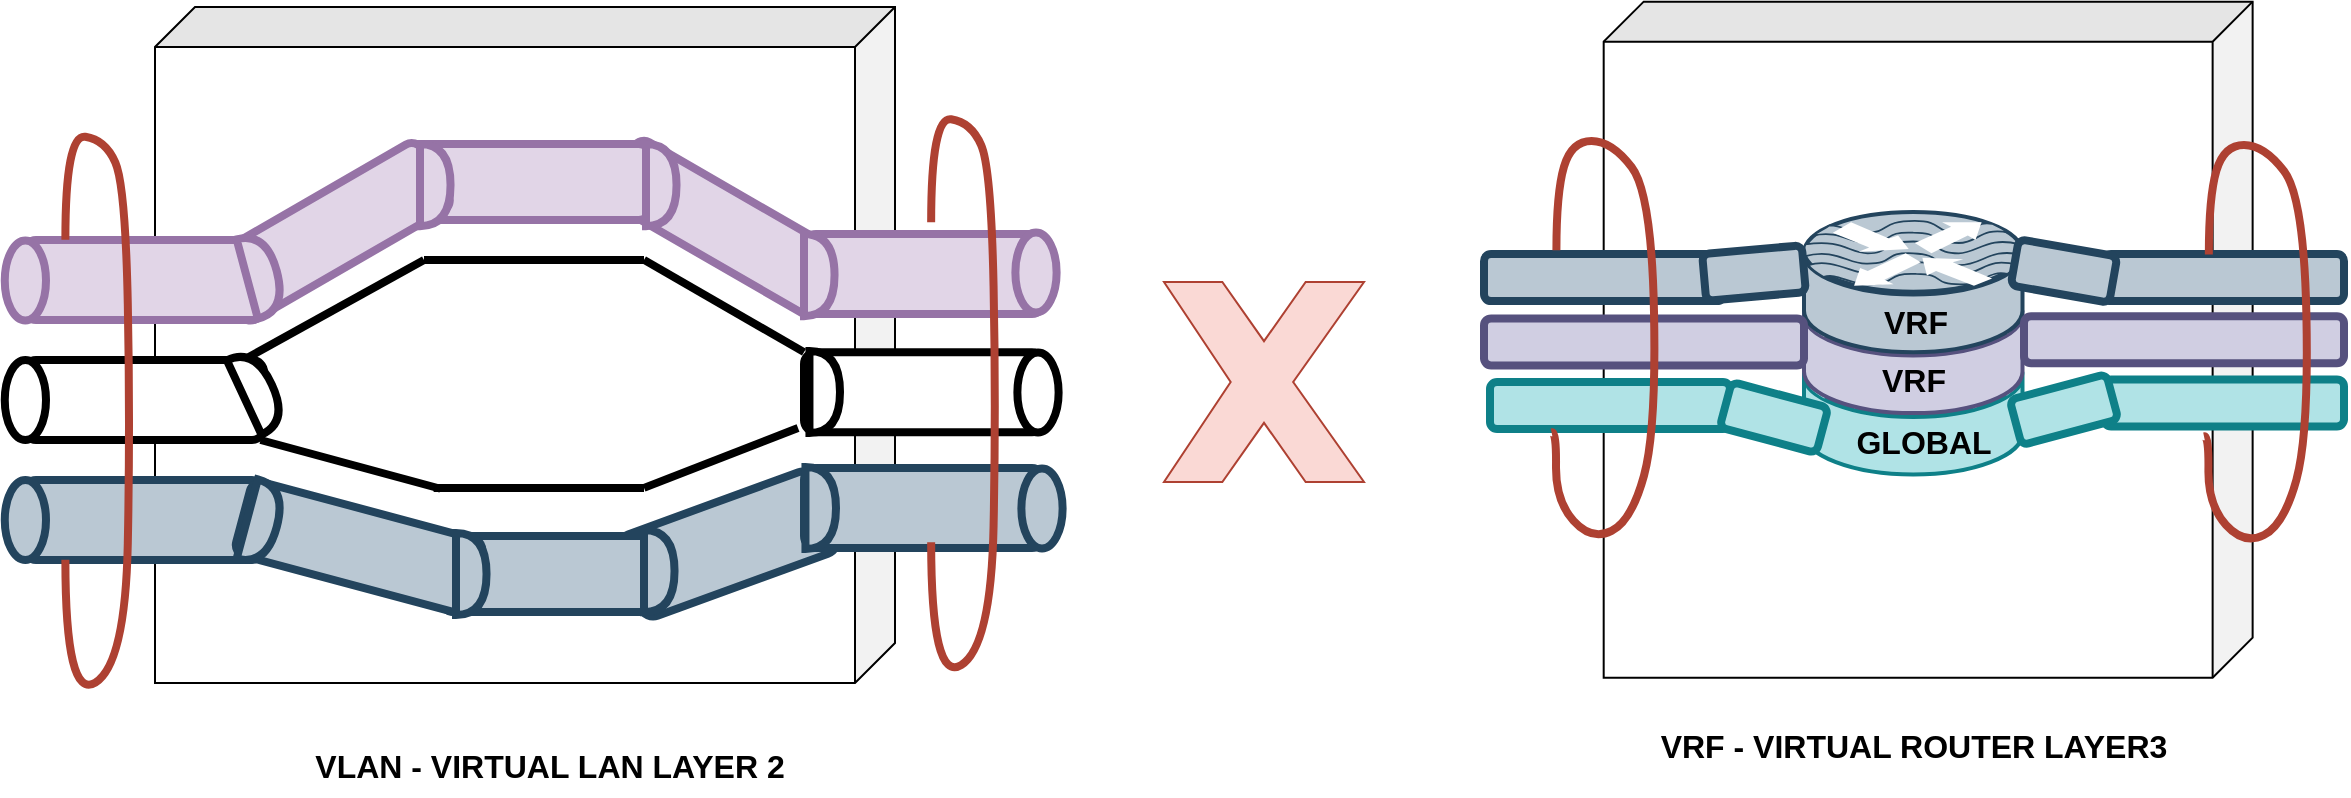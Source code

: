 <mxfile version="23.0.2" type="device">
  <diagram name="Página-1" id="JDBHpTDPGidjxnMtyUe5">
    <mxGraphModel dx="1623" dy="477" grid="1" gridSize="10" guides="1" tooltips="1" connect="1" arrows="1" fold="1" page="1" pageScale="1" pageWidth="827" pageHeight="1169" math="0" shadow="0">
      <root>
        <mxCell id="0" />
        <mxCell id="1" parent="0" />
        <mxCell id="FyeHFPUxg4siq88-KsC0-85" value="" style="shape=cube;whiteSpace=wrap;html=1;boundedLbl=1;backgroundOutline=1;darkOpacity=0.05;darkOpacity2=0.1;rotation=90;" vertex="1" parent="1">
          <mxGeometry x="733.08" y="107.58" width="338" height="324.47" as="geometry" />
        </mxCell>
        <mxCell id="FyeHFPUxg4siq88-KsC0-64" value="" style="shape=mxgraph.cisco.routers.netflow_router;html=1;pointerEvents=1;dashed=0;fillColor=#b0e3e6;strokeColor=#0e8088;strokeWidth=2;verticalLabelPosition=bottom;verticalAlign=top;align=center;outlineConnect=0;" vertex="1" parent="1">
          <mxGeometry x="840" y="267.23" width="110" height="70.06" as="geometry" />
        </mxCell>
        <mxCell id="FyeHFPUxg4siq88-KsC0-63" value="" style="shape=mxgraph.cisco.routers.netflow_router;html=1;pointerEvents=1;dashed=0;fillColor=#d0cee2;strokeColor=#56517e;strokeWidth=2;verticalLabelPosition=bottom;verticalAlign=top;align=center;outlineConnect=0;" vertex="1" parent="1">
          <mxGeometry x="840" y="236.5" width="110" height="70.06" as="geometry" />
        </mxCell>
        <mxCell id="FyeHFPUxg4siq88-KsC0-62" value="" style="shape=mxgraph.cisco.routers.netflow_router;html=1;pointerEvents=1;dashed=0;fillColor=#bac8d3;strokeColor=#23445d;strokeWidth=2;verticalLabelPosition=bottom;verticalAlign=top;align=center;outlineConnect=0;" vertex="1" parent="1">
          <mxGeometry x="840" y="206.01" width="110" height="70.06" as="geometry" />
        </mxCell>
        <mxCell id="FyeHFPUxg4siq88-KsC0-25" value="" style="shape=cube;whiteSpace=wrap;html=1;boundedLbl=1;backgroundOutline=1;darkOpacity=0.05;darkOpacity2=0.1;rotation=90;" vertex="1" parent="1">
          <mxGeometry x="31.5" y="87.5" width="338" height="370" as="geometry" />
        </mxCell>
        <mxCell id="FyeHFPUxg4siq88-KsC0-12" value="" style="rounded=1;whiteSpace=wrap;html=1;strokeWidth=4;rotation=30;fillColor=#e1d5e7;strokeColor=#9673a6;" vertex="1" parent="1">
          <mxGeometry x="241" y="196.07" width="120" height="35.8" as="geometry" />
        </mxCell>
        <mxCell id="FyeHFPUxg4siq88-KsC0-10" value="" style="rounded=1;whiteSpace=wrap;html=1;strokeWidth=4;rotation=0;fillColor=#e1d5e7;strokeColor=#9673a6;" vertex="1" parent="1">
          <mxGeometry x="143" y="172" width="120" height="38" as="geometry" />
        </mxCell>
        <mxCell id="FyeHFPUxg4siq88-KsC0-9" value="" style="rounded=1;whiteSpace=wrap;html=1;strokeWidth=4;rotation=-30;fillColor=#e1d5e7;strokeColor=#9673a6;" vertex="1" parent="1">
          <mxGeometry x="43.5" y="196.87" width="120" height="38" as="geometry" />
        </mxCell>
        <mxCell id="FyeHFPUxg4siq88-KsC0-48" value="" style="rounded=1;whiteSpace=wrap;html=1;strokeWidth=4;rotation=-20;fillColor=#bac8d3;strokeColor=#23445d;" vertex="1" parent="1">
          <mxGeometry x="250.17" y="350.38" width="103.67" height="43.31" as="geometry" />
        </mxCell>
        <mxCell id="FyeHFPUxg4siq88-KsC0-43" value="" style="rounded=1;whiteSpace=wrap;html=1;strokeWidth=4;rotation=0;fillColor=#bac8d3;strokeColor=#23445d;" vertex="1" parent="1">
          <mxGeometry x="159" y="368" width="111" height="38" as="geometry" />
        </mxCell>
        <mxCell id="FyeHFPUxg4siq88-KsC0-45" value="" style="rounded=1;whiteSpace=wrap;html=1;strokeWidth=4;fillColor=#bac8d3;strokeColor=#23445d;" vertex="1" parent="1">
          <mxGeometry x="340" y="334" width="120" height="40" as="geometry" />
        </mxCell>
        <mxCell id="FyeHFPUxg4siq88-KsC0-20" value="" style="shape=or;whiteSpace=wrap;html=1;rotation=0;strokeWidth=4;fillColor=#e1d5e7;strokeColor=#9673a6;" vertex="1" parent="1">
          <mxGeometry x="148.0" y="172" width="15.27" height="41.07" as="geometry" />
        </mxCell>
        <mxCell id="FyeHFPUxg4siq88-KsC0-24" value="" style="shape=or;whiteSpace=wrap;html=1;rotation=0;strokeWidth=4;fillColor=#e1d5e7;strokeColor=#9673a6;" vertex="1" parent="1">
          <mxGeometry x="261" y="172" width="15.27" height="41.07" as="geometry" />
        </mxCell>
        <mxCell id="FyeHFPUxg4siq88-KsC0-28" value="" style="rounded=1;whiteSpace=wrap;html=1;strokeWidth=4;" vertex="1" parent="1">
          <mxGeometry x="-50" y="280" width="120" height="40" as="geometry" />
        </mxCell>
        <mxCell id="FyeHFPUxg4siq88-KsC0-29" value="" style="ellipse;whiteSpace=wrap;html=1;rotation=-90;strokeWidth=4;" vertex="1" parent="1">
          <mxGeometry x="-69.31" y="289.69" width="40" height="20.62" as="geometry" />
        </mxCell>
        <mxCell id="FyeHFPUxg4siq88-KsC0-19" value="" style="shape=or;whiteSpace=wrap;html=1;rotation=-25;strokeWidth=4;" vertex="1" parent="1">
          <mxGeometry x="59.37" y="275" width="15.27" height="41.07" as="geometry" />
        </mxCell>
        <mxCell id="FyeHFPUxg4siq88-KsC0-31" value="" style="endArrow=none;html=1;rounded=0;strokeWidth=4;" edge="1" parent="1">
          <mxGeometry width="50" height="50" relative="1" as="geometry">
            <mxPoint x="61.5" y="279" as="sourcePoint" />
            <mxPoint x="150" y="230" as="targetPoint" />
          </mxGeometry>
        </mxCell>
        <mxCell id="FyeHFPUxg4siq88-KsC0-32" value="" style="endArrow=none;html=1;rounded=0;strokeWidth=4;" edge="1" parent="1">
          <mxGeometry width="50" height="50" relative="1" as="geometry">
            <mxPoint x="150" y="230" as="sourcePoint" />
            <mxPoint x="260" y="230" as="targetPoint" />
          </mxGeometry>
        </mxCell>
        <mxCell id="FyeHFPUxg4siq88-KsC0-33" value="" style="endArrow=none;html=1;rounded=0;strokeWidth=4;entryX=0;entryY=0;entryDx=0;entryDy=0;" edge="1" parent="1" target="FyeHFPUxg4siq88-KsC0-34">
          <mxGeometry width="50" height="50" relative="1" as="geometry">
            <mxPoint x="260" y="229.94" as="sourcePoint" />
            <mxPoint x="334.36" y="273.94" as="targetPoint" />
          </mxGeometry>
        </mxCell>
        <mxCell id="FyeHFPUxg4siq88-KsC0-34" value="" style="rounded=1;whiteSpace=wrap;html=1;strokeWidth=4;" vertex="1" parent="1">
          <mxGeometry x="340" y="276.07" width="120" height="40" as="geometry" />
        </mxCell>
        <mxCell id="FyeHFPUxg4siq88-KsC0-35" value="" style="ellipse;whiteSpace=wrap;html=1;rotation=-90;strokeWidth=4;" vertex="1" parent="1">
          <mxGeometry x="437" y="285.94" width="40" height="20.62" as="geometry" />
        </mxCell>
        <mxCell id="FyeHFPUxg4siq88-KsC0-37" value="" style="shape=or;whiteSpace=wrap;html=1;rotation=0;strokeWidth=4;fillColor=#bac8d3;strokeColor=#23445d;" vertex="1" parent="1">
          <mxGeometry x="340.73" y="333.47" width="15.27" height="41.07" as="geometry" />
        </mxCell>
        <mxCell id="FyeHFPUxg4siq88-KsC0-38" value="" style="rounded=1;whiteSpace=wrap;html=1;strokeWidth=4;fillColor=#bac8d3;strokeColor=#23445d;" vertex="1" parent="1">
          <mxGeometry x="-50" y="340" width="120" height="40" as="geometry" />
        </mxCell>
        <mxCell id="FyeHFPUxg4siq88-KsC0-39" value="" style="ellipse;whiteSpace=wrap;html=1;rotation=-90;strokeWidth=4;fillColor=#bac8d3;strokeColor=#23445d;" vertex="1" parent="1">
          <mxGeometry x="-69.31" y="349.69" width="40" height="20.62" as="geometry" />
        </mxCell>
        <mxCell id="FyeHFPUxg4siq88-KsC0-40" value="" style="rounded=1;whiteSpace=wrap;html=1;strokeWidth=4;rotation=15;fillColor=#bac8d3;strokeColor=#23445d;" vertex="1" parent="1">
          <mxGeometry x="57.5" y="354.69" width="120" height="38" as="geometry" />
        </mxCell>
        <mxCell id="FyeHFPUxg4siq88-KsC0-41" value="" style="shape=or;whiteSpace=wrap;html=1;rotation=15;strokeWidth=4;fillColor=#bac8d3;strokeColor=#23445d;" vertex="1" parent="1">
          <mxGeometry x="61.37" y="340.93" width="15.27" height="41.07" as="geometry" />
        </mxCell>
        <mxCell id="FyeHFPUxg4siq88-KsC0-42" value="" style="endArrow=none;html=1;rounded=0;strokeWidth=4;" edge="1" parent="1">
          <mxGeometry width="50" height="50" relative="1" as="geometry">
            <mxPoint x="68.27" y="320" as="sourcePoint" />
            <mxPoint x="158.27" y="344.37" as="targetPoint" />
          </mxGeometry>
        </mxCell>
        <mxCell id="FyeHFPUxg4siq88-KsC0-44" value="" style="shape=or;whiteSpace=wrap;html=1;rotation=0;strokeWidth=4;fillColor=#bac8d3;strokeColor=#23445d;" vertex="1" parent="1">
          <mxGeometry x="166.0" y="366.47" width="15.27" height="41.07" as="geometry" />
        </mxCell>
        <mxCell id="FyeHFPUxg4siq88-KsC0-46" value="" style="ellipse;whiteSpace=wrap;html=1;rotation=-90;strokeWidth=4;fillColor=#bac8d3;strokeColor=#23445d;" vertex="1" parent="1">
          <mxGeometry x="439" y="343.94" width="40" height="20.62" as="geometry" />
        </mxCell>
        <mxCell id="FyeHFPUxg4siq88-KsC0-47" value="" style="shape=or;whiteSpace=wrap;html=1;rotation=0;strokeWidth=4;" vertex="1" parent="1">
          <mxGeometry x="342.73" y="275.47" width="15.27" height="41.07" as="geometry" />
        </mxCell>
        <mxCell id="FyeHFPUxg4siq88-KsC0-51" value="" style="shape=or;whiteSpace=wrap;html=1;rotation=0;strokeWidth=4;fillColor=#bac8d3;strokeColor=#23445d;" vertex="1" parent="1">
          <mxGeometry x="260" y="365" width="15.27" height="41.07" as="geometry" />
        </mxCell>
        <mxCell id="FyeHFPUxg4siq88-KsC0-52" value="" style="endArrow=none;html=1;rounded=0;strokeWidth=4;" edge="1" parent="1">
          <mxGeometry width="50" height="50" relative="1" as="geometry">
            <mxPoint x="154.81" y="343.94" as="sourcePoint" />
            <mxPoint x="260" y="344" as="targetPoint" />
          </mxGeometry>
        </mxCell>
        <mxCell id="FyeHFPUxg4siq88-KsC0-53" value="" style="endArrow=none;html=1;rounded=0;strokeWidth=4;entryX=-0.375;entryY=0.938;entryDx=0;entryDy=0;entryPerimeter=0;" edge="1" parent="1" target="FyeHFPUxg4siq88-KsC0-47">
          <mxGeometry width="50" height="50" relative="1" as="geometry">
            <mxPoint x="260" y="343.94" as="sourcePoint" />
            <mxPoint x="340" y="310.07" as="targetPoint" />
          </mxGeometry>
        </mxCell>
        <mxCell id="FyeHFPUxg4siq88-KsC0-6" value="" style="rounded=1;whiteSpace=wrap;html=1;strokeWidth=4;fillColor=#e1d5e7;strokeColor=#9673a6;" vertex="1" parent="1">
          <mxGeometry x="-50" y="220" width="120" height="40" as="geometry" />
        </mxCell>
        <mxCell id="FyeHFPUxg4siq88-KsC0-16" value="" style="rounded=1;whiteSpace=wrap;html=1;strokeWidth=4;fillColor=#e1d5e7;strokeColor=#9673a6;" vertex="1" parent="1">
          <mxGeometry x="340" y="217" width="120" height="40" as="geometry" />
        </mxCell>
        <mxCell id="FyeHFPUxg4siq88-KsC0-17" value="" style="ellipse;whiteSpace=wrap;html=1;rotation=-90;strokeWidth=4;fillColor=#e1d5e7;strokeColor=#9673a6;" vertex="1" parent="1">
          <mxGeometry x="-69.31" y="229.94" width="40" height="20.62" as="geometry" />
        </mxCell>
        <mxCell id="FyeHFPUxg4siq88-KsC0-30" value="" style="shape=or;whiteSpace=wrap;html=1;rotation=-15;strokeWidth=4;fillColor=#e1d5e7;strokeColor=#9673a6;" vertex="1" parent="1">
          <mxGeometry x="61.37" y="217" width="15.27" height="41.07" as="geometry" />
        </mxCell>
        <mxCell id="FyeHFPUxg4siq88-KsC0-36" value="" style="shape=or;whiteSpace=wrap;html=1;rotation=0;strokeWidth=4;fillColor=#e1d5e7;strokeColor=#9673a6;" vertex="1" parent="1">
          <mxGeometry x="340" y="217" width="15.27" height="41.07" as="geometry" />
        </mxCell>
        <mxCell id="FyeHFPUxg4siq88-KsC0-18" value="" style="ellipse;whiteSpace=wrap;html=1;rotation=-90;strokeWidth=4;fillColor=#e1d5e7;strokeColor=#9673a6;" vertex="1" parent="1">
          <mxGeometry x="436" y="225.94" width="40" height="20.62" as="geometry" />
        </mxCell>
        <mxCell id="FyeHFPUxg4siq88-KsC0-58" value="VRF - VIRTUAL ROUTER LAYER3" style="text;html=1;strokeColor=none;fillColor=none;align=center;verticalAlign=middle;whiteSpace=wrap;rounded=0;fontSize=16;fontStyle=1" vertex="1" parent="1">
          <mxGeometry x="765" y="457.5" width="260" height="30" as="geometry" />
        </mxCell>
        <mxCell id="FyeHFPUxg4siq88-KsC0-65" value="VRF" style="text;html=1;strokeColor=none;fillColor=none;align=center;verticalAlign=middle;whiteSpace=wrap;rounded=0;fontSize=16;fontStyle=1" vertex="1" parent="1">
          <mxGeometry x="811" y="246.23" width="170" height="30" as="geometry" />
        </mxCell>
        <mxCell id="FyeHFPUxg4siq88-KsC0-66" value="VRF" style="text;html=1;strokeColor=none;fillColor=none;align=center;verticalAlign=middle;whiteSpace=wrap;rounded=0;fontSize=16;fontStyle=1" vertex="1" parent="1">
          <mxGeometry x="810" y="275" width="170" height="30" as="geometry" />
        </mxCell>
        <mxCell id="FyeHFPUxg4siq88-KsC0-67" value="GLOBAL" style="text;html=1;strokeColor=none;fillColor=none;align=center;verticalAlign=middle;whiteSpace=wrap;rounded=0;fontSize=16;fontStyle=1" vertex="1" parent="1">
          <mxGeometry x="815" y="306.23" width="170" height="30" as="geometry" />
        </mxCell>
        <mxCell id="FyeHFPUxg4siq88-KsC0-68" value="" style="rounded=1;whiteSpace=wrap;html=1;strokeWidth=4;fillColor=#bac8d3;strokeColor=#23445d;" vertex="1" parent="1">
          <mxGeometry x="680" y="227.06" width="120" height="23.5" as="geometry" />
        </mxCell>
        <mxCell id="FyeHFPUxg4siq88-KsC0-71" value="" style="rounded=1;whiteSpace=wrap;html=1;strokeWidth=4;fillColor=#d0cee2;strokeColor=#56517e;" vertex="1" parent="1">
          <mxGeometry x="680" y="259.19" width="160" height="23.5" as="geometry" />
        </mxCell>
        <mxCell id="FyeHFPUxg4siq88-KsC0-72" value="" style="rounded=1;whiteSpace=wrap;html=1;strokeWidth=4;fillColor=#b0e3e6;strokeColor=#0e8088;" vertex="1" parent="1">
          <mxGeometry x="683" y="291" width="120" height="23.5" as="geometry" />
        </mxCell>
        <mxCell id="FyeHFPUxg4siq88-KsC0-73" value="" style="rounded=1;whiteSpace=wrap;html=1;strokeWidth=4;rotation=-5;fillColor=#bac8d3;strokeColor=#23445d;" vertex="1" parent="1">
          <mxGeometry x="790" y="224.78" width="50" height="23.5" as="geometry" />
        </mxCell>
        <mxCell id="FyeHFPUxg4siq88-KsC0-74" value="" style="rounded=1;whiteSpace=wrap;html=1;strokeWidth=4;rotation=15;fillColor=#b0e3e6;strokeColor=#0e8088;" vertex="1" parent="1">
          <mxGeometry x="800" y="297" width="50" height="23.5" as="geometry" />
        </mxCell>
        <mxCell id="FyeHFPUxg4siq88-KsC0-76" value="" style="curved=1;endArrow=none;html=1;rounded=0;endFill=0;fillColor=#fad9d5;strokeColor=#ae4132;strokeWidth=4;" edge="1" parent="1">
          <mxGeometry width="50" height="50" relative="1" as="geometry">
            <mxPoint x="716.21" y="225.16" as="sourcePoint" />
            <mxPoint x="713.79" y="316.16" as="targetPoint" />
            <Array as="points">
              <mxPoint x="716.21" y="196.16" />
              <mxPoint x="723.79" y="170.47" />
              <mxPoint x="743.79" y="170.47" />
              <mxPoint x="763.79" y="196.47" />
              <mxPoint x="766.21" y="315.16" />
              <mxPoint x="753.79" y="360.47" />
              <mxPoint x="733.79" y="370.47" />
              <mxPoint x="715.79" y="350.47" />
              <mxPoint x="716.21" y="315.66" />
            </Array>
          </mxGeometry>
        </mxCell>
        <mxCell id="FyeHFPUxg4siq88-KsC0-77" value="" style="curved=1;endArrow=none;html=1;rounded=0;endFill=0;fillColor=#fad9d5;strokeColor=#ae4132;strokeWidth=4;" edge="1" parent="1">
          <mxGeometry width="50" height="50" relative="1" as="geometry">
            <mxPoint x="403.58" y="211.15" as="sourcePoint" />
            <mxPoint x="403.58" y="371.15" as="targetPoint" />
            <Array as="points">
              <mxPoint x="403.58" y="158.15" />
              <mxPoint x="423.58" y="161.15" />
              <mxPoint x="433.58" y="183.94" />
              <mxPoint x="436.0" y="302.63" />
              <mxPoint x="433.58" y="423.25" />
              <mxPoint x="403.58" y="441.85" />
            </Array>
          </mxGeometry>
        </mxCell>
        <mxCell id="FyeHFPUxg4siq88-KsC0-78" value="" style="rounded=1;whiteSpace=wrap;html=1;strokeWidth=4;fillColor=#b0e3e6;strokeColor=#0e8088;" vertex="1" parent="1">
          <mxGeometry x="990" y="289.69" width="120" height="23.5" as="geometry" />
        </mxCell>
        <mxCell id="FyeHFPUxg4siq88-KsC0-79" value="" style="rounded=1;whiteSpace=wrap;html=1;strokeWidth=4;fillColor=#d0cee2;strokeColor=#56517e;" vertex="1" parent="1">
          <mxGeometry x="950" y="258.07" width="160" height="23.5" as="geometry" />
        </mxCell>
        <mxCell id="FyeHFPUxg4siq88-KsC0-80" value="" style="rounded=1;whiteSpace=wrap;html=1;strokeWidth=4;fillColor=#bac8d3;strokeColor=#23445d;" vertex="1" parent="1">
          <mxGeometry x="990" y="227.06" width="120" height="23.5" as="geometry" />
        </mxCell>
        <mxCell id="FyeHFPUxg4siq88-KsC0-81" value="" style="rounded=1;whiteSpace=wrap;html=1;strokeWidth=4;rotation=10;fillColor=#bac8d3;strokeColor=#23445d;" vertex="1" parent="1">
          <mxGeometry x="945" y="223.73" width="50" height="23.5" as="geometry" />
        </mxCell>
        <mxCell id="FyeHFPUxg4siq88-KsC0-82" value="" style="rounded=1;whiteSpace=wrap;html=1;strokeWidth=4;rotation=-15;fillColor=#b0e3e6;strokeColor=#0e8088;" vertex="1" parent="1">
          <mxGeometry x="945" y="293.04" width="50" height="23.5" as="geometry" />
        </mxCell>
        <mxCell id="FyeHFPUxg4siq88-KsC0-83" value="" style="curved=1;endArrow=none;html=1;rounded=0;endFill=0;fillColor=#fad9d5;strokeColor=#ae4132;strokeWidth=4;" edge="1" parent="1">
          <mxGeometry width="50" height="50" relative="1" as="geometry">
            <mxPoint x="1042.42" y="227.19" as="sourcePoint" />
            <mxPoint x="1040" y="318.19" as="targetPoint" />
            <Array as="points">
              <mxPoint x="1042.42" y="198.19" />
              <mxPoint x="1050" y="172.5" />
              <mxPoint x="1070" y="172.5" />
              <mxPoint x="1090" y="198.5" />
              <mxPoint x="1092.42" y="317.19" />
              <mxPoint x="1080" y="362.5" />
              <mxPoint x="1060" y="372.5" />
              <mxPoint x="1042" y="352.5" />
              <mxPoint x="1042.42" y="317.69" />
            </Array>
          </mxGeometry>
        </mxCell>
        <mxCell id="FyeHFPUxg4siq88-KsC0-84" value="" style="curved=1;endArrow=none;html=1;rounded=0;endFill=0;fillColor=#fad9d5;strokeColor=#ae4132;strokeWidth=4;" edge="1" parent="1">
          <mxGeometry width="50" height="50" relative="1" as="geometry">
            <mxPoint x="-29.31" y="219.9" as="sourcePoint" />
            <mxPoint x="-29.31" y="379.9" as="targetPoint" />
            <Array as="points">
              <mxPoint x="-29.31" y="166.9" />
              <mxPoint x="-9.31" y="169.9" />
              <mxPoint x="0.69" y="192.69" />
              <mxPoint x="3.11" y="311.38" />
              <mxPoint x="0.69" y="432.0" />
              <mxPoint x="-29.31" y="450.6" />
            </Array>
          </mxGeometry>
        </mxCell>
        <mxCell id="FyeHFPUxg4siq88-KsC0-86" value="" style="verticalLabelPosition=bottom;verticalAlign=top;html=1;shape=mxgraph.basic.x;fillColor=#fad9d5;strokeColor=#ae4132;" vertex="1" parent="1">
          <mxGeometry x="520" y="241" width="100" height="100" as="geometry" />
        </mxCell>
        <mxCell id="FyeHFPUxg4siq88-KsC0-87" value="&lt;div&gt;VLAN - VIRTUAL LAN LAYER 2&lt;/div&gt;" style="text;html=1;strokeColor=none;fillColor=none;align=center;verticalAlign=middle;whiteSpace=wrap;rounded=0;fontSize=16;fontStyle=1" vertex="1" parent="1">
          <mxGeometry x="83" y="467.5" width="260" height="30" as="geometry" />
        </mxCell>
      </root>
    </mxGraphModel>
  </diagram>
</mxfile>
